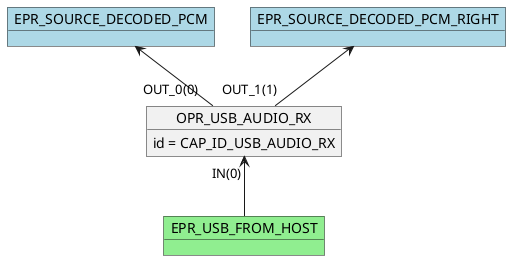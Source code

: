 @startuml

    object OPR_USB_AUDIO_RX
    OPR_USB_AUDIO_RX : id = CAP_ID_USB_AUDIO_RX
    object EPR_USB_FROM_HOST #lightgreen
    OPR_USB_AUDIO_RX "IN(0)" <-- EPR_USB_FROM_HOST
    object EPR_SOURCE_DECODED_PCM #lightblue
    EPR_SOURCE_DECODED_PCM <-- "OUT_0(0)" OPR_USB_AUDIO_RX
    object EPR_SOURCE_DECODED_PCM_RIGHT #lightblue
    EPR_SOURCE_DECODED_PCM_RIGHT <-- "OUT_1(1)" OPR_USB_AUDIO_RX
@enduml
